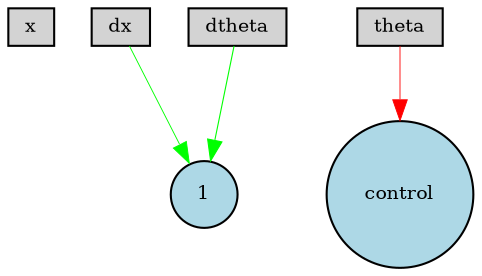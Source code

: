 digraph {
	node [fontsize=9 height=0.2 shape=circle width=0.2]
	x [fillcolor=lightgray shape=box style=filled]
	dx [fillcolor=lightgray shape=box style=filled]
	theta [fillcolor=lightgray shape=box style=filled]
	dtheta [fillcolor=lightgray shape=box style=filled]
	control [fillcolor=lightblue style=filled]
	1 [fillcolor=lightblue style=filled]
	dtheta -> 1 [color=green penwidth=0.5297689189052599 style=solid]
	theta -> control [color=red penwidth=0.42438062644053565 style=solid]
	dx -> 1 [color=green penwidth=0.4329875320442448 style=solid]
}
